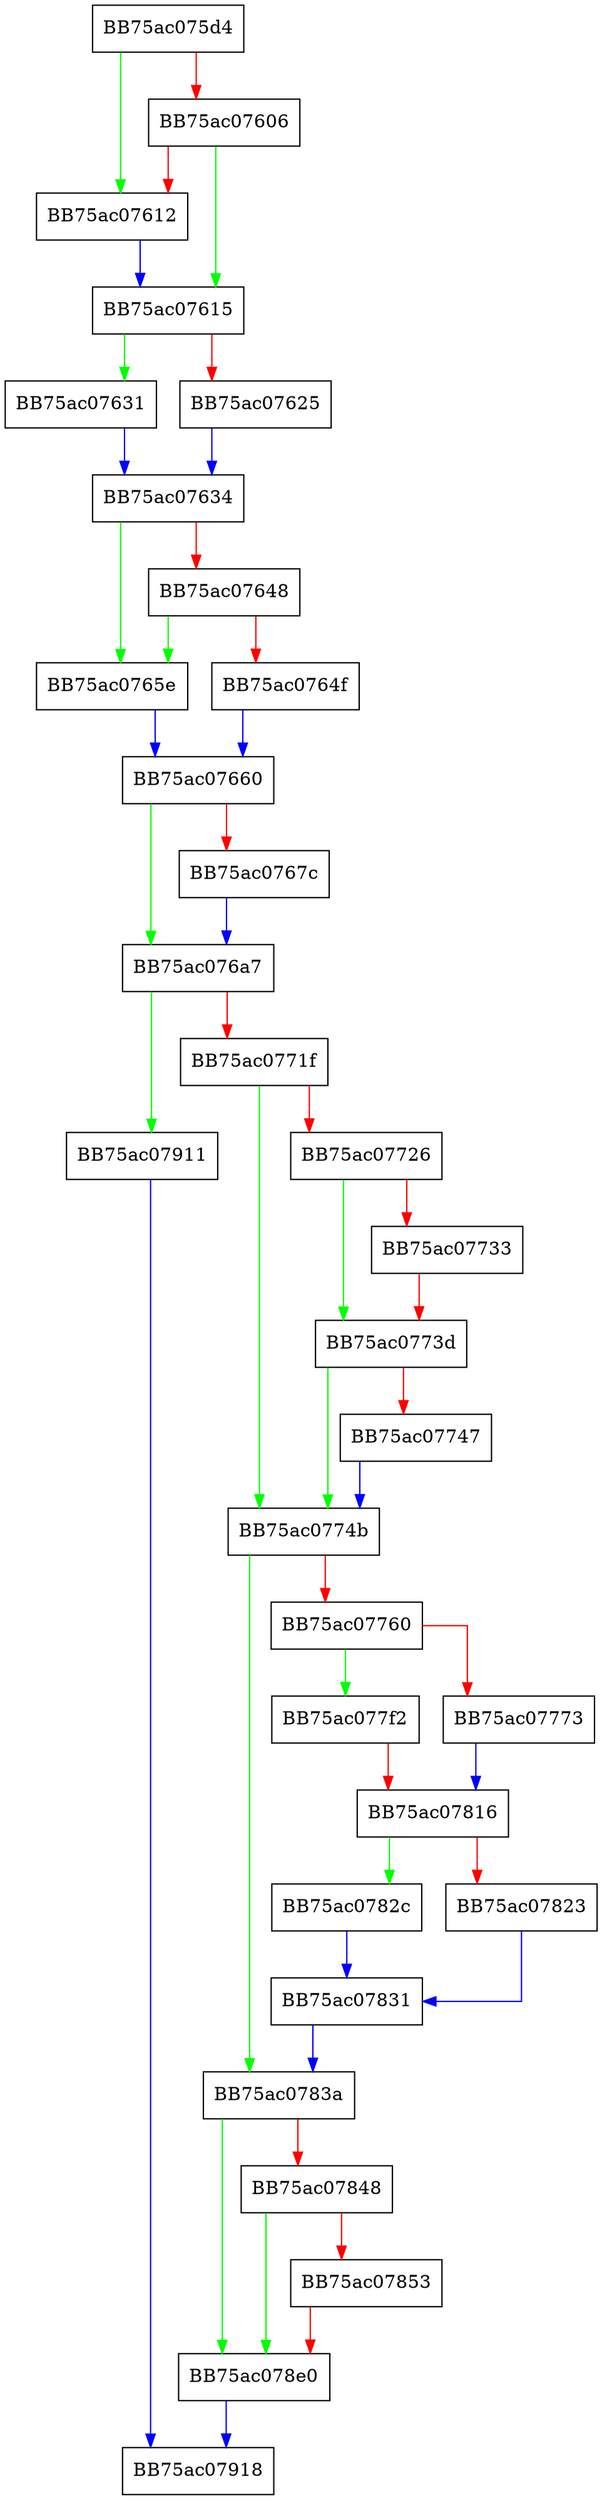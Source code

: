 digraph ZSTD_reset_matchState {
  node [shape="box"];
  graph [splines=ortho];
  BB75ac075d4 -> BB75ac07612 [color="green"];
  BB75ac075d4 -> BB75ac07606 [color="red"];
  BB75ac07606 -> BB75ac07615 [color="green"];
  BB75ac07606 -> BB75ac07612 [color="red"];
  BB75ac07612 -> BB75ac07615 [color="blue"];
  BB75ac07615 -> BB75ac07631 [color="green"];
  BB75ac07615 -> BB75ac07625 [color="red"];
  BB75ac07625 -> BB75ac07634 [color="blue"];
  BB75ac07631 -> BB75ac07634 [color="blue"];
  BB75ac07634 -> BB75ac0765e [color="green"];
  BB75ac07634 -> BB75ac07648 [color="red"];
  BB75ac07648 -> BB75ac0765e [color="green"];
  BB75ac07648 -> BB75ac0764f [color="red"];
  BB75ac0764f -> BB75ac07660 [color="blue"];
  BB75ac0765e -> BB75ac07660 [color="blue"];
  BB75ac07660 -> BB75ac076a7 [color="green"];
  BB75ac07660 -> BB75ac0767c [color="red"];
  BB75ac0767c -> BB75ac076a7 [color="blue"];
  BB75ac076a7 -> BB75ac07911 [color="green"];
  BB75ac076a7 -> BB75ac0771f [color="red"];
  BB75ac0771f -> BB75ac0774b [color="green"];
  BB75ac0771f -> BB75ac07726 [color="red"];
  BB75ac07726 -> BB75ac0773d [color="green"];
  BB75ac07726 -> BB75ac07733 [color="red"];
  BB75ac07733 -> BB75ac0773d [color="red"];
  BB75ac0773d -> BB75ac0774b [color="green"];
  BB75ac0773d -> BB75ac07747 [color="red"];
  BB75ac07747 -> BB75ac0774b [color="blue"];
  BB75ac0774b -> BB75ac0783a [color="green"];
  BB75ac0774b -> BB75ac07760 [color="red"];
  BB75ac07760 -> BB75ac077f2 [color="green"];
  BB75ac07760 -> BB75ac07773 [color="red"];
  BB75ac07773 -> BB75ac07816 [color="blue"];
  BB75ac077f2 -> BB75ac07816 [color="red"];
  BB75ac07816 -> BB75ac0782c [color="green"];
  BB75ac07816 -> BB75ac07823 [color="red"];
  BB75ac07823 -> BB75ac07831 [color="blue"];
  BB75ac0782c -> BB75ac07831 [color="blue"];
  BB75ac07831 -> BB75ac0783a [color="blue"];
  BB75ac0783a -> BB75ac078e0 [color="green"];
  BB75ac0783a -> BB75ac07848 [color="red"];
  BB75ac07848 -> BB75ac078e0 [color="green"];
  BB75ac07848 -> BB75ac07853 [color="red"];
  BB75ac07853 -> BB75ac078e0 [color="red"];
  BB75ac078e0 -> BB75ac07918 [color="blue"];
  BB75ac07911 -> BB75ac07918 [color="blue"];
}